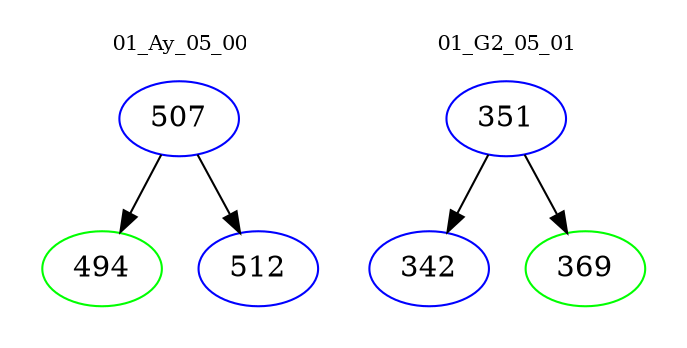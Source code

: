 digraph{
subgraph cluster_0 {
color = white
label = "01_Ay_05_00";
fontsize=10;
T0_507 [label="507", color="blue"]
T0_507 -> T0_494 [color="black"]
T0_494 [label="494", color="green"]
T0_507 -> T0_512 [color="black"]
T0_512 [label="512", color="blue"]
}
subgraph cluster_1 {
color = white
label = "01_G2_05_01";
fontsize=10;
T1_351 [label="351", color="blue"]
T1_351 -> T1_342 [color="black"]
T1_342 [label="342", color="blue"]
T1_351 -> T1_369 [color="black"]
T1_369 [label="369", color="green"]
}
}
